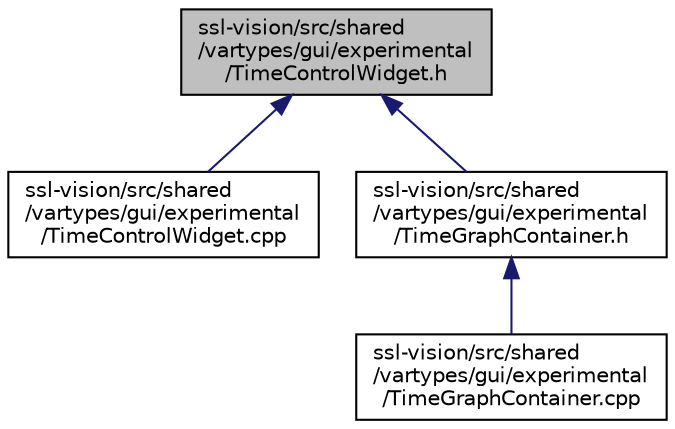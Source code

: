 digraph "ssl-vision/src/shared/vartypes/gui/experimental/TimeControlWidget.h"
{
 // INTERACTIVE_SVG=YES
  edge [fontname="Helvetica",fontsize="10",labelfontname="Helvetica",labelfontsize="10"];
  node [fontname="Helvetica",fontsize="10",shape=record];
  Node1 [label="ssl-vision/src/shared\l/vartypes/gui/experimental\l/TimeControlWidget.h",height=0.2,width=0.4,color="black", fillcolor="grey75", style="filled", fontcolor="black"];
  Node1 -> Node2 [dir="back",color="midnightblue",fontsize="10",style="solid",fontname="Helvetica"];
  Node2 [label="ssl-vision/src/shared\l/vartypes/gui/experimental\l/TimeControlWidget.cpp",height=0.2,width=0.4,color="black", fillcolor="white", style="filled",URL="$db/dec/_time_control_widget_8cpp.html",tooltip="C++ Implementation: TimeControlWidget. "];
  Node1 -> Node3 [dir="back",color="midnightblue",fontsize="10",style="solid",fontname="Helvetica"];
  Node3 [label="ssl-vision/src/shared\l/vartypes/gui/experimental\l/TimeGraphContainer.h",height=0.2,width=0.4,color="black", fillcolor="white", style="filled",URL="$d1/de2/_time_graph_container_8h.html",tooltip="C++ Interface: TimeGraphContainer. "];
  Node3 -> Node4 [dir="back",color="midnightblue",fontsize="10",style="solid",fontname="Helvetica"];
  Node4 [label="ssl-vision/src/shared\l/vartypes/gui/experimental\l/TimeGraphContainer.cpp",height=0.2,width=0.4,color="black", fillcolor="white", style="filled",URL="$d7/d09/_time_graph_container_8cpp.html",tooltip="C++ Implementation: TimeGraphContainer. "];
}
